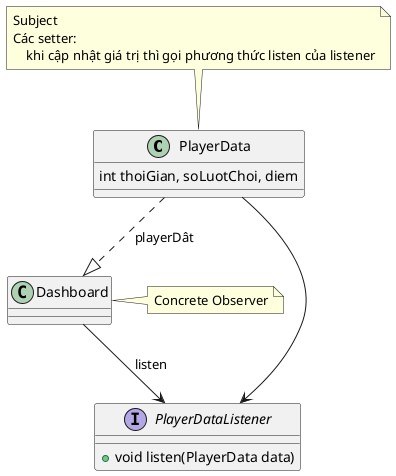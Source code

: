 @startuml

class PlayerData
{
    int thoiGian, soLuotChoi, diem

}
class Dashboard
interface PlayerDataListener
{
    + void listen(PlayerData data)
}

PlayerData --> PlayerDataListener
Dashboard --> PlayerDataListener : listen
PlayerData ..|> Dashboard : playerDât

note top of PlayerData
    Subject
    Các setter:
        khi cập nhật giá trị thì gọi phương thức listen của listener
end note
note right of Dashboard
    Concrete Observer
end note
@enduml
